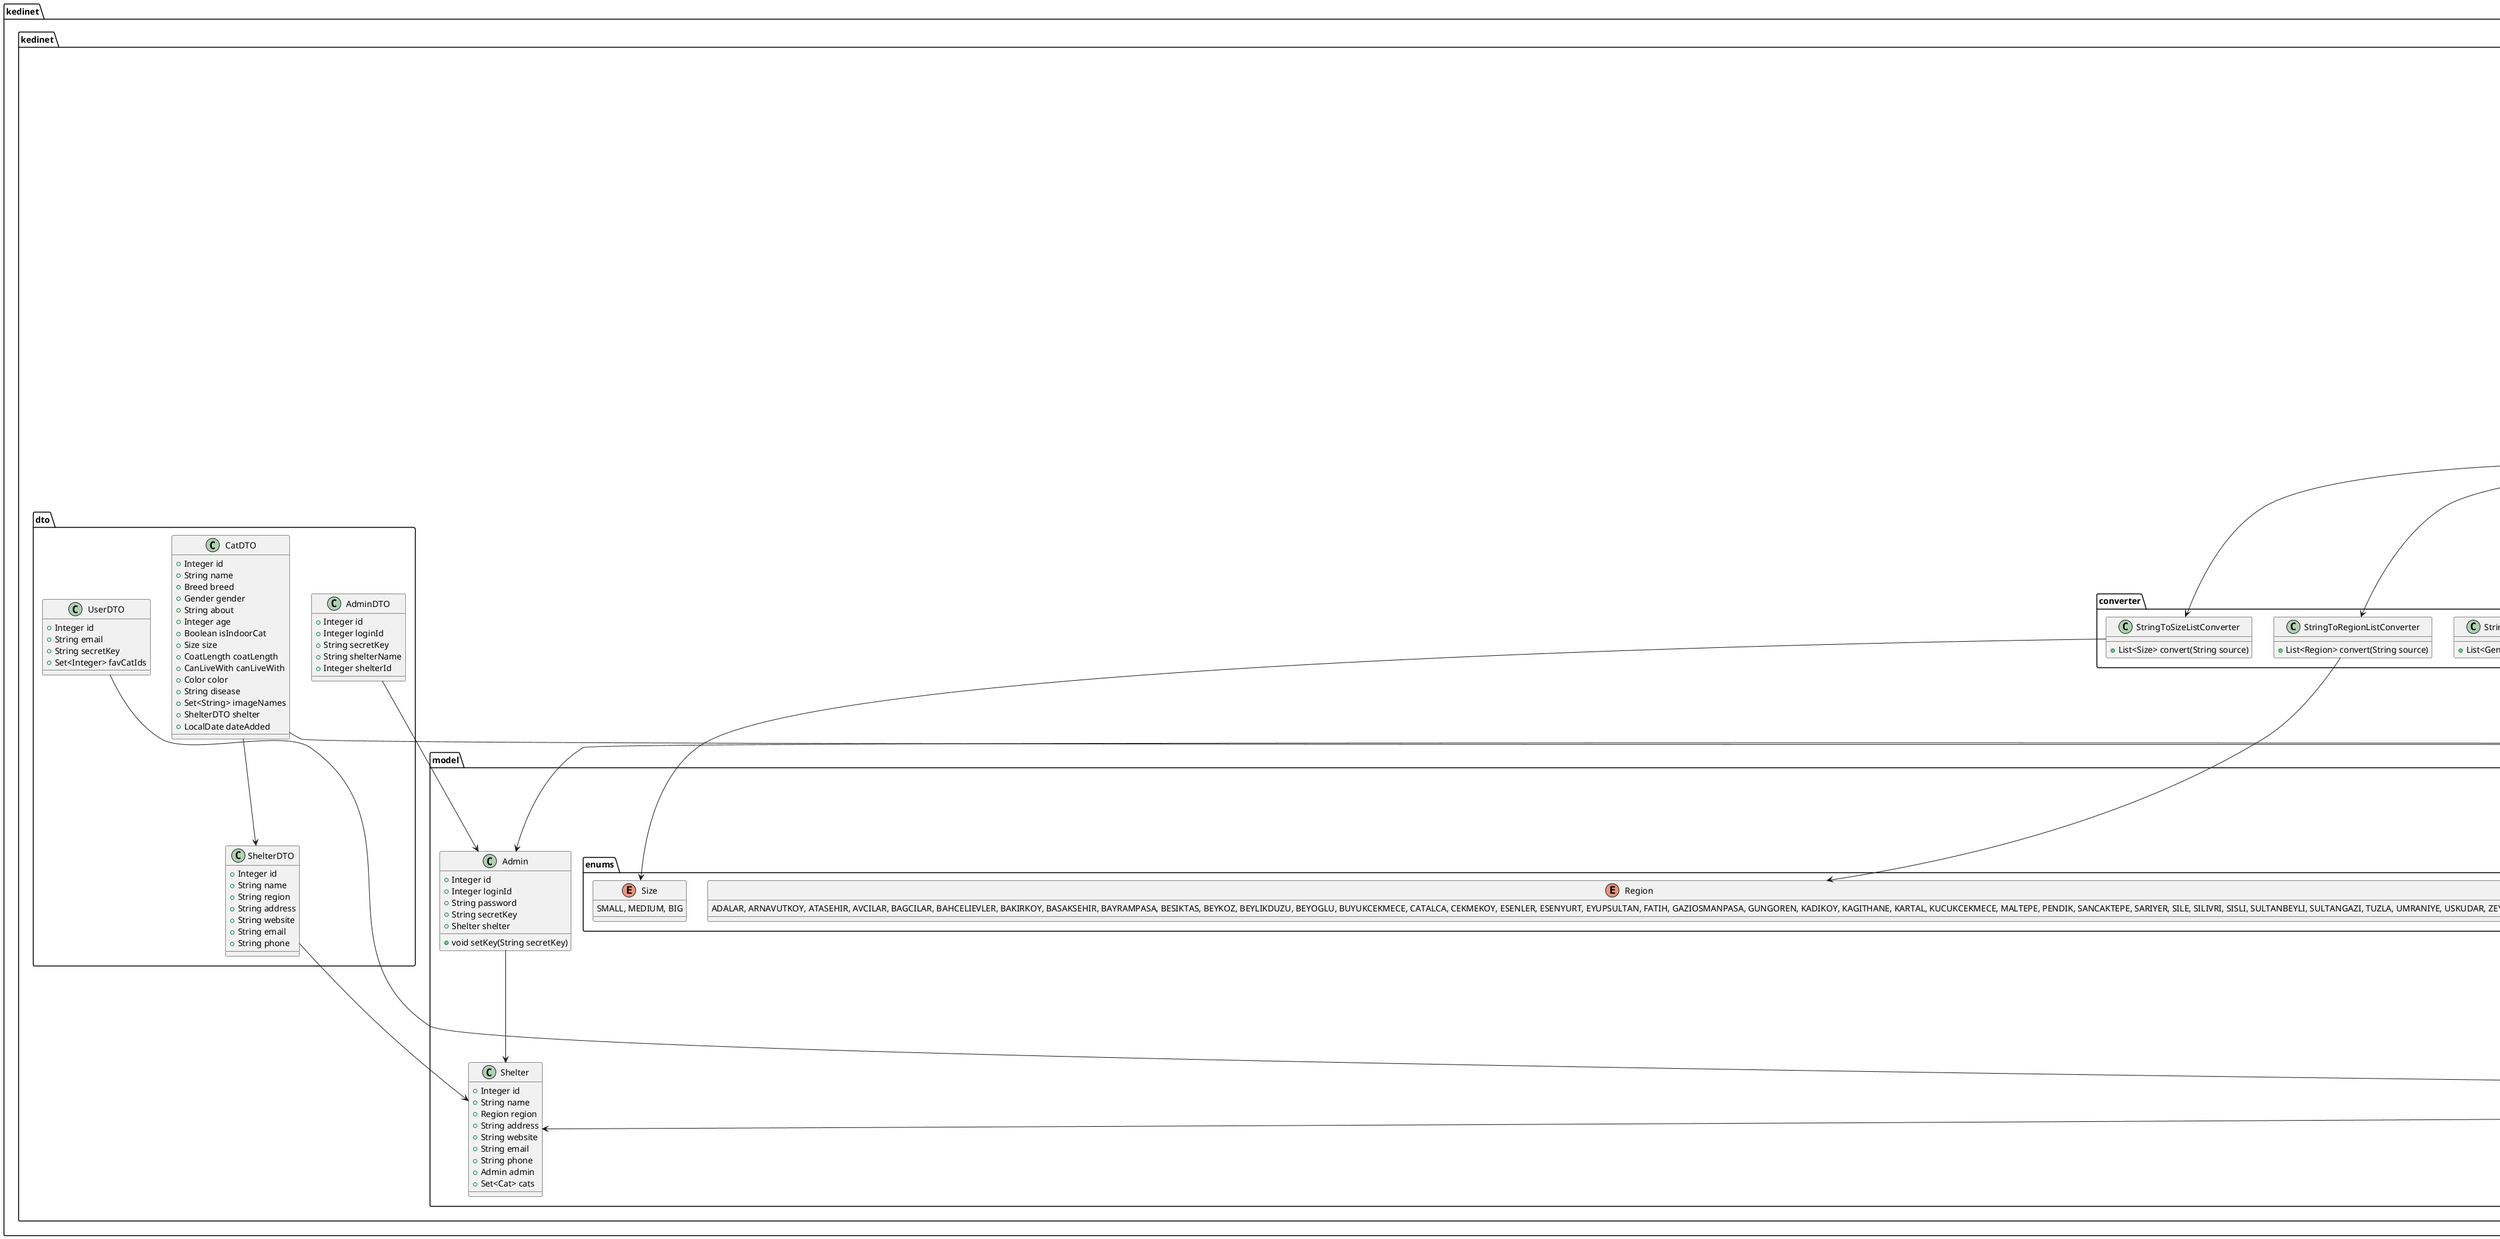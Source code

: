 @startuml
package kedinet.kedinet {
    class KedinetApplication {
        {static} +void main(String[] args)
    }
}

package kedinet.kedinet.config {
    class WebConfig {
        +void addCorsMappings(CorsRegistry registry)
        +void addFormatters(FormatterRegistry registry)
    }
}

package kedinet.kedinet.controller {
    class AdminController {
        -Logger logger
        -AdminRepo adminRepo
        -CatRepo catRepo
        -ImageRepo imageRepo
        -UserRepo userRepo

        +ResponseEntity<String> login(int loginId, String password)
        +ResponseEntity<AdminDTO> getAdminDetails(String secretKey)
        +ResponseEntity<List<CatDTO>> getCatsByAdmin(String secretKey)
        +ResponseEntity<Void> deleteCat(String secretKey, Integer id)
        +ResponseEntity<Void> updateCat(Integer id, Map<String, String> catData, MultipartFile[] images)
        +ResponseEntity<Void> deleteImageByName(String imageName, String secretKey)
        +ResponseEntity<String> addCat(Map<String, String> catData, MultipartFile[] images)
    }

    class CatController {
        -CatService catService
        -CatRepo catRepo
        -ImageRepo imageRepo
        -AdminRepo adminRepo

        +ResponseEntity<List<CatDTO>> readSearchedCats(Integer ageFrom, Integer ageTo, List<Breed> breeds, List<CanLiveWith> canLiveWithList, List<CoatLength> coatLengths, List<Color> colors, List<Gender> genders, Boolean isIndoorCat, List<Region> regions, List<Size> sizes, String sortOption)
        +ResponseEntity<CatDTO> readCat(int id)
        +ResponseEntity<CatDTO> getCatById(Integer id)
    }

    class UserController {
        -UserRepo userRepo
        -CatRepo catRepo
        -ImageRepo imageRepo

        +ResponseEntity<String> createUser(User newUser)
        +ResponseEntity<String> login(Map<String, String> loginData)
        +ResponseEntity<String> updatePassword(Map<String, String> request)
        +ResponseEntity<String> addFavorite(String secretKey, Integer catId)
        +ResponseEntity<List<CatDTO>> getFavoriteCats(String secretKey)
        +ResponseEntity<String> removeFavorite(String secretKey, Integer catId)
    }
}

package kedinet.kedinet.converter {
    class StringToBreedListConverter {
        +List<Breed> convert(String source)
    }

    class StringToCanLiveWithListConverter {
        +List<CanLiveWith> convert(String source)
    }

    class StringToCoatLengthListConverter {
        +List<CoatLength> convert(String source)
    }

    class StringToColorListConverter {
        +List<Color> convert(String source)
    }

    class StringToGenderListConverter {
        +List<Gender> convert(String source)
    }

    class StringToRegionListConverter {
        +List<Region> convert(String source)
    }

    class StringToSizeListConverter {
        +List<Size> convert(String source)
    }
}

package kedinet.kedinet.dto {
    class AdminDTO {
        +Integer id
        +Integer loginId
        +String secretKey
        +String shelterName
        +Integer shelterId
    }

    class CatDTO {
        +Integer id
        +String name
        +Breed breed
        +Gender gender
        +String about
        +Integer age
        +Boolean isIndoorCat
        +Size size
        +CoatLength coatLength
        +CanLiveWith canLiveWith
        +Color color
        +String disease
        +Set<String> imageNames
        +ShelterDTO shelter
        +LocalDate dateAdded
    }

    class ShelterDTO {
        +Integer id
        +String name
        +String region
        +String address
        +String website
        +String email
        +String phone
    }

    class UserDTO {
        +Integer id
        +String email
        +String secretKey
        +Set<Integer> favCatIds
    }
}

package kedinet.kedinet.model {
    class Admin {
        +Integer id
        +Integer loginId
        +String password
        +String secretKey
        +Shelter shelter

        +void setKey(String secretKey)
    }

    class Cat {
        +Integer id
        +String name
        +Breed breed
        +Gender gender
        +String about
        +Integer age
        +Boolean isIndoorCat
        +Size size
        +CoatLength coatLength
        +CanLiveWith canLiveWith
        +Color color
        +String disease
        +Shelter shelter
        +Set<User> users
        +Set<Image> images
        +LocalDate dateAdded

        +void onCreate()
        +int hashCode()
        +boolean equals(Object obj)
    }

    class Image {
        +Integer id
        +String name
        +Cat cat
    }

    class Shelter {
        +Integer id
        +String name
        +Region region
        +String address
        +String website
        +String email
        +String phone
        +Admin admin
        +Set<Cat> cats
    }

    class User {
        +Integer id
        +String email
        +String password
        +String secretKey
        +Set<Cat> favCats

        +void setKey(String secretKey)
        +int hashCode()
        +boolean equals(Object obj)
    }
}

package kedinet.kedinet.model.enums {
    enum Breed {
        ABYSSINIAN, AEGEAN_CAT, AMERICAN_BOBTAIL, AMERICAN_CURL, AMERICAN_SHORTHAIR, AMERICAN_WIREHAIR, ARABIAN_MAU, ASIAN_CAT, AUSTRALIAN_MIST, BALINESE_CAT, BENGAL_CAT, BIRMAN, BOHEMIAN_REX, BOMBAY_CAT, BRAZILIAN_SHORTHAIR, BRITISH_LONGHAIR, BRITISH_SHORTHAIR, BURMESE_CAT, BURMILLA, CALIFORNIA_SPANGLED, CASHMERE_CAT, CHANTILLY_TIFFANY, CHARTREUX, CHAUSIE, COLORPOINT_SHORTHAIR, CORNISH_REX, CYMRIC_CAT, CYPRUS_CAT, DEVON_REX, DOMESTIC_CAT, DONSKOY_CAT, DRAGON_LI, EGYPTIAN_MAU, EUROPEAN_SHORTHAIR, EXOTIC_SHORTHAIR, FOLDEX_CAT, FOREIGN_WHITE, GERMAN_REX, HAVANA_BROWN, HIGHLANDER_CAT, HIMALAYAN_CAT, ISLE_OF_MAN_LONGHAIR_CAT, ISLE_OF_MAN_SHORTHAIR_CAT, JAPANESE_BOBTAIL, JAVANESE_CAT, KANAANI_CAT, KARELIAN_BOBTAIL, KHAO_MANEE, KORAT, KORN_JA, KURILIAN_BOBTAIL, LAPERM, LYKOI, MAINE_COON, MANX_CAT, MEKONG_BOBTAIL, MEXICAN_HAIRLESS_CAT, MINSKIN, MINUET_CAT, MUNCHKIN_CAT, NEBELUNG, OCICAT, OJOS_AZULES, ORIENTAL_BICOLOUR, ORIENTAL_LONGHAIR, ORIENTAL_SHORTHAIR, PERSIAN_CAT, PETERBALD, PITTSBURGH_REFRIGERATOR_CAT, PIXIE_BOB, RAGAMUFFIN_CAT, RAGDOLL, RUSSIAN_BLUE, RUSSIAN_WHITE, SAVANNAH_CAT, SCOTTISH_FOLD, SELKIRK_REX, SERENGETI_CAT, SIAMESE_CAT, NEVA_MASQUERADE, SIBERIAN_CAT, SINGAPURA_CAT, SNOWSHOE_CAT, SOKOKE, SOMALI_CAT, SPHYNX_CAT, SUPHALAK, THAI_CAT, THAI_LILAC, TIFFANIE_CAT, TONKINESE_CAT, TOYBOB, TOYGER, TRADITIONAL_PERSIAN, TRADITIONAL_SIAMESE_CAT, TURKISH_ANGORA, TURKISH_VAN, UKRAINIAN_LEVKOY, YORK_CHOCOLATE
    }

    enum CanLiveWith {
        CALM_PEOPLE_ONLY, CHILDREN, DOGS, CATS
    }

    enum CoatLength {
        SHORT, MEDIUM, LONG
    }

    enum Color {
        BLACK, WHITE, GREY, BROWN, ORANGE
    }

    enum Gender {
        FEMALE, MALE
    }

    enum Region {
        ADALAR, ARNAVUTKOY, ATASEHIR, AVCILAR, BAGCILAR, BAHCELIEVLER, BAKIRKOY, BASAKSEHIR, BAYRAMPASA, BESIKTAS, BEYKOZ, BEYLIKDUZU, BEYOGLU, BUYUKCEKMECE, CATALCA, CEKMEKOY, ESENLER, ESENYURT, EYUPSULTAN, FATIH, GAZIOSMANPASA, GUNGOREN, KADIKOY, KAGITHANE, KARTAL, KUCUKCEKMECE, MALTEPE, PENDIK, SANCAKTEPE, SARIYER, SILE, SILIVRI, SISLI, SULTANBEYLI, SULTANGAZI, TUZLA, UMRANIYE, USKUDAR, ZEYTINBURNU
    }

    enum Size {
        SMALL, MEDIUM, BIG
    }
}

package kedinet.kedinet.repository {
    interface AdminRepo {
        +Optional<Admin> findAdminByLoginId(Integer loginId)
        +Optional<Admin> findAdminByLoginIdAndPassword(Integer loginId, String password)
        +Optional<Admin> findBySecretKey(String secretKey)
    }

    interface CatRepo {
        +List<Cat> findByShelterId(Integer shelterId)
    }

    interface CatRepoCustom {
        +List<Cat> findFilteredCats(Integer ageFrom, Integer ageTo, List<Breed> breeds, List<CanLiveWith> canLiveWithList, List<CoatLength> coatLengths, List<Color> colors, List<Gender> genders, Boolean isIndoorCat, List<Region> regions, List<Size> sizes)
    }

    interface ImageRepo {
        +List<Image> findByName(String name)
        +Set<Image> findByCatId(Integer catId)
    }

    interface UserRepo {
        +Optional<User> findByEmail(String email)
        +Optional<User> findByEmailAndPassword(String email, String password)
        +Optional<User> findBySecretKey(String secretKey)
        +void deleteCatFromFavorites(Integer catId)
    }
}

package kedinet.kedinet.service {
    class CatRepoImpl {
        -EntityManager entityManager

        +List<Cat> findFilteredCats(Integer ageFrom, Integer ageTo, List<Breed> breeds, List<CanLiveWith> canLiveWithList, List<CoatLength> coatLengths, List<Color> colors, List<Gender> genders, Boolean isIndoorCat, List<Region> regions, List<Size> sizes)
    }

    class CatService {
        -CatRepo catRepo
        -ImageRepo imageRepo

        +List<CatDTO> getFilteredCats(Integer ageFrom, Integer ageTo, List<Breed> breeds, List<CanLiveWith> canLiveWithList, List<CoatLength> coatLengths, List<Color> colors, List<Gender> genders, Boolean isIndoorCat, List<Region> regions, List<Size> sizes)
        +List<CatDTO> getSortedCats(String sortBy, Integer ageFrom, Integer ageTo, List<Breed> breeds, List<CanLiveWith> canLiveWithList, List<CoatLength> coatLengths, List<Color> colors, List<Gender> genders, Boolean isIndoorCat, List<Region> regions, List<Size> sizes)
    }
}

package kedinet.kedinet.util {
    class FileUploadUtil {
        +void saveFile(String uploadDir, String fileName, MultipartFile multipartFile)
    }
}

KedinetApplication --> WebConfig

WebConfig --> StringToSizeListConverter
WebConfig --> StringToBreedListConverter
WebConfig --> StringToCanLiveWithListConverter
WebConfig --> StringToCoatLengthListConverter
WebConfig --> StringToColorListConverter
WebConfig --> StringToGenderListConverter
WebConfig --> StringToRegionListConverter

AdminController --> AdminRepo
AdminController --> CatRepo
AdminController --> ImageRepo
AdminController --> UserRepo

CatController --> CatService
CatController --> CatRepo
CatController --> ImageRepo
CatController --> AdminRepo

UserController --> UserRepo
UserController --> CatRepo
UserController --> ImageRepo

CatRepoImpl --> EntityManager
CatService --> CatRepo
CatService --> ImageRepo

Admin --> Shelter
Cat --> Shelter
Cat --> Image
Cat --> User
User --> Cat

AdminRepo --> Admin
CatRepo --> Cat
CatRepoCustom --> CatRepo
ImageRepo --> Image
UserRepo --> User
CatRepoImpl --> CatRepoCustom

AdminDTO --> Admin
CatDTO --> Cat
CatDTO --> ShelterDTO
ShelterDTO --> Shelter
UserDTO --> User

StringToSizeListConverter --> Size
StringToBreedListConverter --> Breed
StringToCanLiveWithListConverter --> CanLiveWith
StringToCoatLengthListConverter --> CoatLength
StringToColorListConverter --> Color
StringToGenderListConverter --> Gender
StringToRegionListConverter --> Region

@enduml
